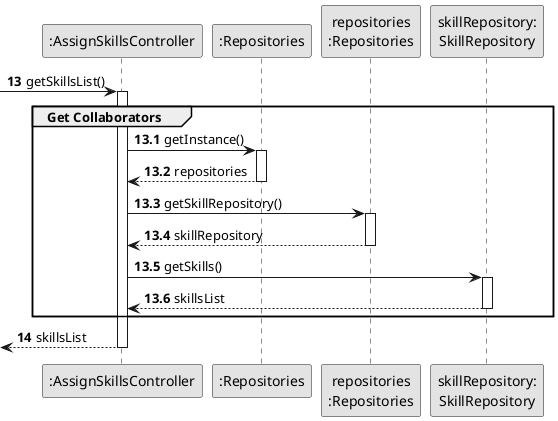 @startuml
skinparam monochrome true
skinparam packageStyle rectangle
skinparam shadowing false

participant ":AssignSkillsController" as CTRL
participant ":Repositories" as RepositorySingleton
participant "repositories\n:Repositories" as PLAT
participant "skillRepository:\nSkillRepository" as SkillRepository

autonumber 13
-> CTRL : getSkillsList()

autonumber 13.1

activate CTRL
    group Get Collaborators
           CTRL -> RepositorySingleton : getInstance()
           activate RepositorySingleton

           RepositorySingleton --> CTRL: repositories
           deactivate RepositorySingleton

           CTRL -> PLAT : getSkillRepository()
           activate PLAT

           PLAT --> CTRL: skillRepository
           deactivate PLAT

           CTRL -> SkillRepository : getSkills()
           activate SkillRepository

           SkillRepository --> CTRL : skillsList
           deactivate SkillRepository

    end group

    autonumber 14
    <-- CTRL : skillsList

deactivate CTRL


@enduml